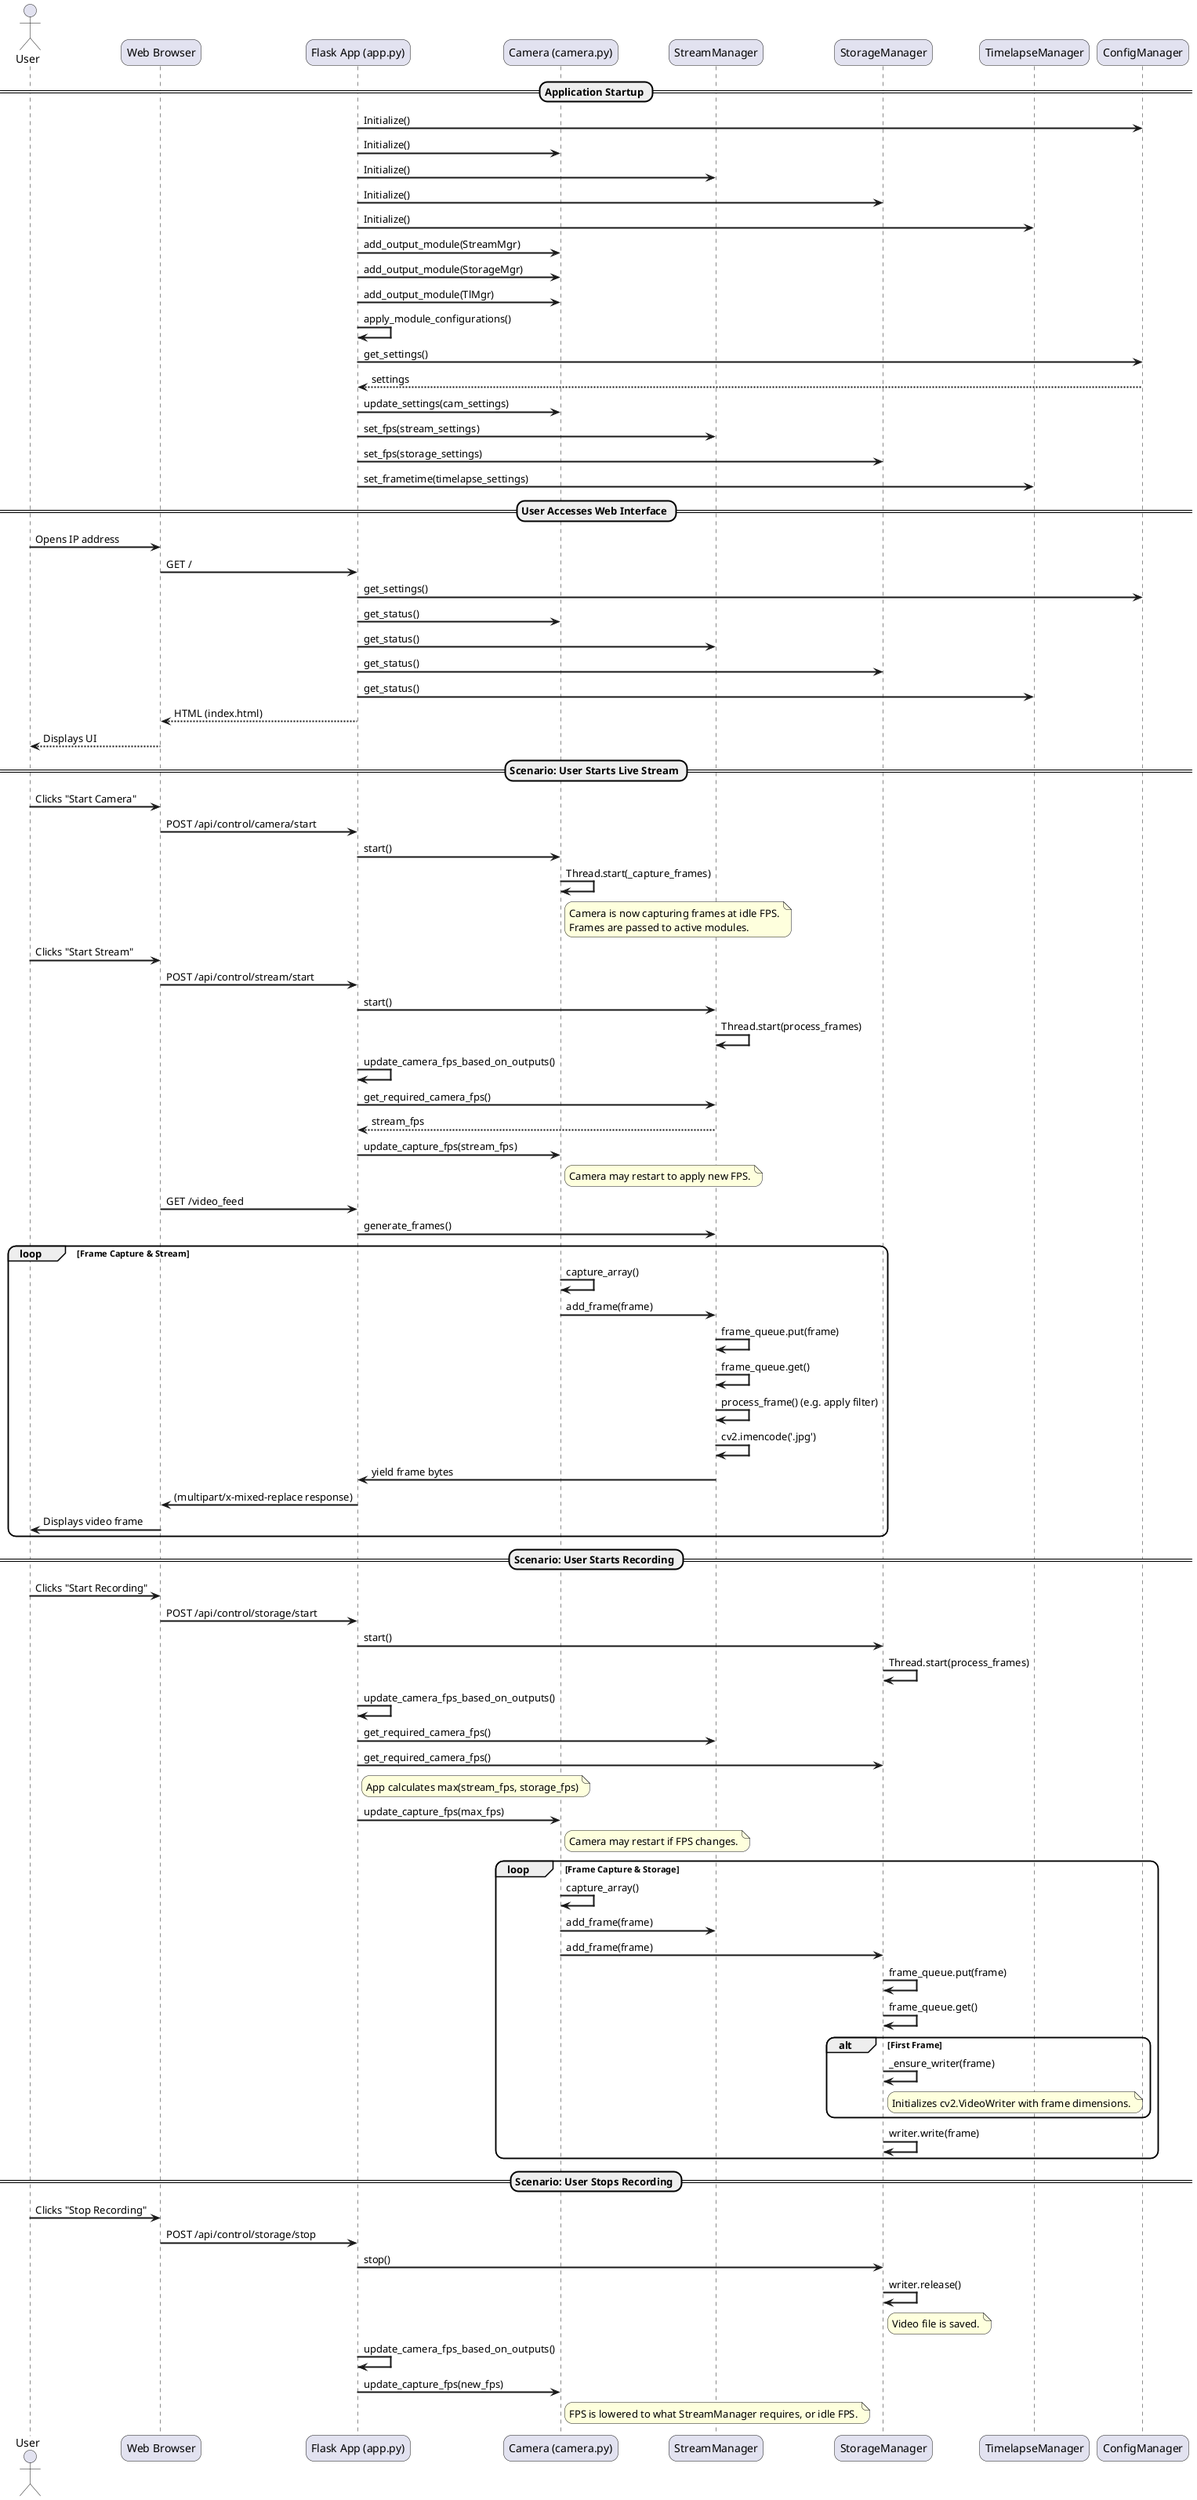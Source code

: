 @startuml
skinparam sequenceArrowThickness 2
skinparam roundcorner 20
skinparam maxmessagesize 300
skinparam sequenceParticipant padding 20

actor User
participant "Web Browser" as Web
participant "Flask App (app.py)" as App
participant "Camera (camera.py)" as Cam
participant "StreamManager" as StreamMgr
participant "StorageManager" as StorageMgr
participant "TimelapseManager" as TlMgr
participant "ConfigManager" as ConfigMgr

== Application Startup ==
App -> ConfigMgr: Initialize()
App -> Cam: Initialize()
App -> StreamMgr: Initialize()
App -> StorageMgr: Initialize()
App -> TlMgr: Initialize()
App -> Cam: add_output_module(StreamMgr)
App -> Cam: add_output_module(StorageMgr)
App -> Cam: add_output_module(TlMgr)
App -> App: apply_module_configurations()
App -> ConfigMgr: get_settings()
ConfigMgr --> App: settings
App -> Cam: update_settings(cam_settings)
App -> StreamMgr: set_fps(stream_settings)
App -> StorageMgr: set_fps(storage_settings)
App -> TlMgr: set_frametime(timelapse_settings)

== User Accesses Web Interface ==
User -> Web: Opens IP address
Web -> App: GET /
App -> ConfigMgr: get_settings()
App -> Cam: get_status()
App -> StreamMgr: get_status()
App -> StorageMgr: get_status()
App -> TlMgr: get_status()
App --> Web: HTML (index.html)
Web --> User: Displays UI

== Scenario: User Starts Live Stream ==
User -> Web: Clicks "Start Camera"
Web -> App: POST /api/control/camera/start
App -> Cam: start()
Cam -> Cam: Thread.start(_capture_frames)
note right of Cam: Camera is now capturing frames at idle FPS.\nFrames are passed to active modules.

User -> Web: Clicks "Start Stream"
Web -> App: POST /api/control/stream/start
App -> StreamMgr: start()
StreamMgr -> StreamMgr: Thread.start(process_frames)
App -> App: update_camera_fps_based_on_outputs()
App -> StreamMgr: get_required_camera_fps()
StreamMgr --> App: stream_fps
App -> Cam: update_capture_fps(stream_fps)
note right of Cam: Camera may restart to apply new FPS.

Web -> App: GET /video_feed
App -> StreamMgr: generate_frames()

loop Frame Capture & Stream
    Cam -> Cam: capture_array()
    Cam -> StreamMgr: add_frame(frame)
    StreamMgr -> StreamMgr: frame_queue.put(frame)

    StreamMgr -> StreamMgr: frame_queue.get()
    StreamMgr -> StreamMgr: process_frame() (e.g. apply filter)
    StreamMgr -> StreamMgr: cv2.imencode('.jpg')
    StreamMgr -> App: yield frame bytes
    App -> Web: (multipart/x-mixed-replace response)
    Web -> User: Displays video frame
end

== Scenario: User Starts Recording ==
User -> Web: Clicks "Start Recording"
Web -> App: POST /api/control/storage/start
App -> StorageMgr: start()
StorageMgr -> StorageMgr: Thread.start(process_frames)

App -> App: update_camera_fps_based_on_outputs()
App -> StreamMgr: get_required_camera_fps()
App -> StorageMgr: get_required_camera_fps()
note right of App: App calculates max(stream_fps, storage_fps)
App -> Cam: update_capture_fps(max_fps)
note right of Cam: Camera may restart if FPS changes.

loop Frame Capture & Storage
    Cam -> Cam: capture_array()
    Cam -> StreamMgr: add_frame(frame)
    Cam -> StorageMgr: add_frame(frame)
    StorageMgr -> StorageMgr: frame_queue.put(frame)

    StorageMgr -> StorageMgr: frame_queue.get()
    alt First Frame
        StorageMgr -> StorageMgr: _ensure_writer(frame)
        note right of StorageMgr: Initializes cv2.VideoWriter with frame dimensions.
    end
    StorageMgr -> StorageMgr: writer.write(frame)
end

== Scenario: User Stops Recording ==
User -> Web: Clicks "Stop Recording"
Web -> App: POST /api/control/storage/stop
App -> StorageMgr: stop()
StorageMgr -> StorageMgr: writer.release()
note right of StorageMgr: Video file is saved.
App -> App: update_camera_fps_based_on_outputs()
App -> Cam: update_capture_fps(new_fps)
note right of Cam: FPS is lowered to what StreamManager requires, or idle FPS.

@enduml 